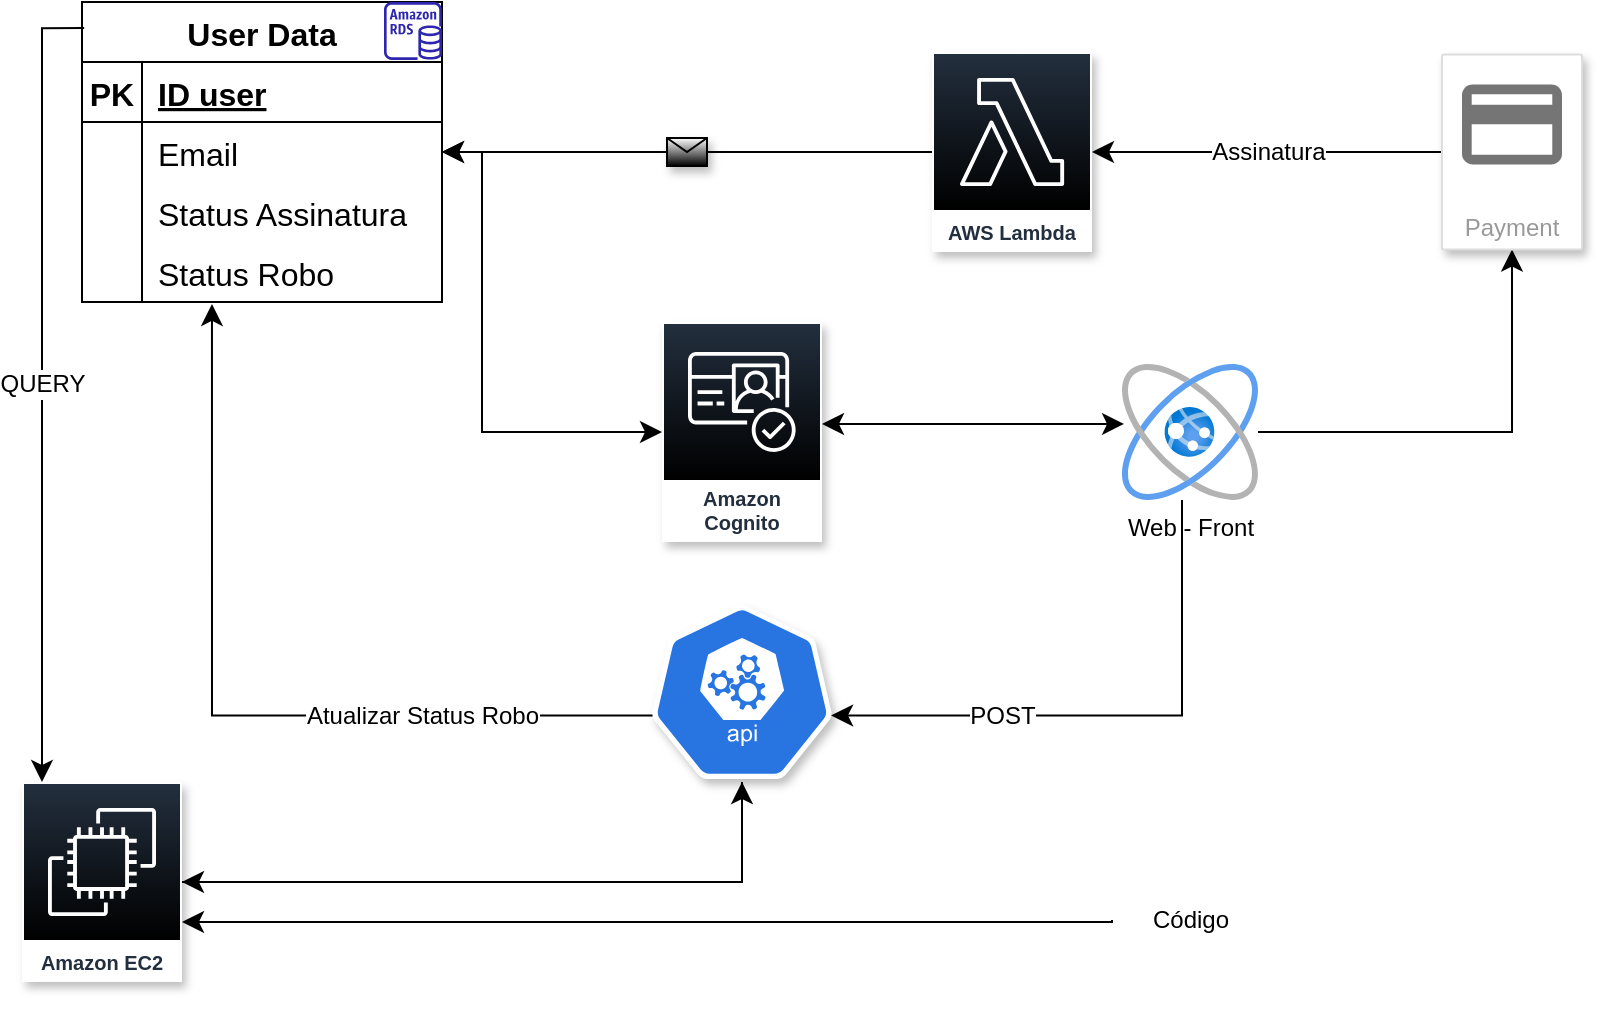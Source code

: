 <mxfile version="20.8.5" type="github">
  <diagram id="u3RrxMW4QclUXpzacZTX" name="Página-1">
    <mxGraphModel dx="1434" dy="842" grid="1" gridSize="10" guides="1" tooltips="1" connect="1" arrows="1" fold="1" page="1" pageScale="1" pageWidth="1169" pageHeight="827" background="none" math="0" shadow="0">
      <root>
        <mxCell id="0" />
        <mxCell id="1" parent="0" />
        <mxCell id="5hFtE8xTb0sGEkxBa1BT-3" value="User Data" style="shape=table;startSize=30;container=1;collapsible=1;childLayout=tableLayout;fixedRows=1;rowLines=0;fontStyle=1;align=center;resizeLast=1;labelBackgroundColor=none;fontSize=16;fontColor=default;shadow=0;" parent="1" vertex="1">
          <mxGeometry x="160" y="110" width="180" height="150" as="geometry" />
        </mxCell>
        <mxCell id="5hFtE8xTb0sGEkxBa1BT-4" value="" style="shape=tableRow;horizontal=0;startSize=0;swimlaneHead=0;swimlaneBody=0;fillColor=none;collapsible=0;dropTarget=0;points=[[0,0.5],[1,0.5]];portConstraint=eastwest;top=0;left=0;right=0;bottom=1;labelBackgroundColor=none;fontSize=16;fontColor=default;" parent="5hFtE8xTb0sGEkxBa1BT-3" vertex="1">
          <mxGeometry y="30" width="180" height="30" as="geometry" />
        </mxCell>
        <mxCell id="5hFtE8xTb0sGEkxBa1BT-5" value="PK" style="shape=partialRectangle;connectable=0;fillColor=none;top=0;left=0;bottom=0;right=0;fontStyle=1;overflow=hidden;labelBackgroundColor=none;fontSize=16;fontColor=default;" parent="5hFtE8xTb0sGEkxBa1BT-4" vertex="1">
          <mxGeometry width="30" height="30" as="geometry">
            <mxRectangle width="30" height="30" as="alternateBounds" />
          </mxGeometry>
        </mxCell>
        <mxCell id="5hFtE8xTb0sGEkxBa1BT-6" value="ID user" style="shape=partialRectangle;connectable=0;fillColor=none;top=0;left=0;bottom=0;right=0;align=left;spacingLeft=6;fontStyle=5;overflow=hidden;labelBackgroundColor=none;fontSize=16;fontColor=default;" parent="5hFtE8xTb0sGEkxBa1BT-4" vertex="1">
          <mxGeometry x="30" width="150" height="30" as="geometry">
            <mxRectangle width="150" height="30" as="alternateBounds" />
          </mxGeometry>
        </mxCell>
        <mxCell id="5hFtE8xTb0sGEkxBa1BT-7" value="" style="shape=tableRow;horizontal=0;startSize=0;swimlaneHead=0;swimlaneBody=0;fillColor=none;collapsible=0;dropTarget=0;points=[[0,0.5],[1,0.5]];portConstraint=eastwest;top=0;left=0;right=0;bottom=0;labelBackgroundColor=none;fontSize=16;fontColor=default;" parent="5hFtE8xTb0sGEkxBa1BT-3" vertex="1">
          <mxGeometry y="60" width="180" height="30" as="geometry" />
        </mxCell>
        <mxCell id="5hFtE8xTb0sGEkxBa1BT-8" value="" style="shape=partialRectangle;connectable=0;fillColor=none;top=0;left=0;bottom=0;right=0;editable=1;overflow=hidden;labelBackgroundColor=none;fontSize=16;fontColor=default;" parent="5hFtE8xTb0sGEkxBa1BT-7" vertex="1">
          <mxGeometry width="30" height="30" as="geometry">
            <mxRectangle width="30" height="30" as="alternateBounds" />
          </mxGeometry>
        </mxCell>
        <mxCell id="5hFtE8xTb0sGEkxBa1BT-9" value="Email" style="shape=partialRectangle;connectable=0;fillColor=none;top=0;left=0;bottom=0;right=0;align=left;spacingLeft=6;overflow=hidden;labelBackgroundColor=none;fontSize=16;fontColor=default;" parent="5hFtE8xTb0sGEkxBa1BT-7" vertex="1">
          <mxGeometry x="30" width="150" height="30" as="geometry">
            <mxRectangle width="150" height="30" as="alternateBounds" />
          </mxGeometry>
        </mxCell>
        <mxCell id="5hFtE8xTb0sGEkxBa1BT-10" value="" style="shape=tableRow;horizontal=0;startSize=0;swimlaneHead=0;swimlaneBody=0;fillColor=none;collapsible=0;dropTarget=0;points=[[0,0.5],[1,0.5]];portConstraint=eastwest;top=0;left=0;right=0;bottom=0;labelBackgroundColor=none;fontSize=16;fontColor=default;" parent="5hFtE8xTb0sGEkxBa1BT-3" vertex="1">
          <mxGeometry y="90" width="180" height="30" as="geometry" />
        </mxCell>
        <mxCell id="5hFtE8xTb0sGEkxBa1BT-11" value="" style="shape=partialRectangle;connectable=0;fillColor=none;top=0;left=0;bottom=0;right=0;editable=1;overflow=hidden;labelBackgroundColor=none;fontSize=16;fontColor=default;" parent="5hFtE8xTb0sGEkxBa1BT-10" vertex="1">
          <mxGeometry width="30" height="30" as="geometry">
            <mxRectangle width="30" height="30" as="alternateBounds" />
          </mxGeometry>
        </mxCell>
        <mxCell id="5hFtE8xTb0sGEkxBa1BT-12" value="Status Assinatura" style="shape=partialRectangle;connectable=0;fillColor=none;top=0;left=0;bottom=0;right=0;align=left;spacingLeft=6;overflow=hidden;labelBackgroundColor=none;fontSize=16;fontColor=default;" parent="5hFtE8xTb0sGEkxBa1BT-10" vertex="1">
          <mxGeometry x="30" width="150" height="30" as="geometry">
            <mxRectangle width="150" height="30" as="alternateBounds" />
          </mxGeometry>
        </mxCell>
        <mxCell id="5hFtE8xTb0sGEkxBa1BT-13" value="" style="shape=tableRow;horizontal=0;startSize=0;swimlaneHead=0;swimlaneBody=0;fillColor=none;collapsible=0;dropTarget=0;points=[[0,0.5],[1,0.5]];portConstraint=eastwest;top=0;left=0;right=0;bottom=0;labelBackgroundColor=none;fontSize=16;fontColor=default;" parent="5hFtE8xTb0sGEkxBa1BT-3" vertex="1">
          <mxGeometry y="120" width="180" height="30" as="geometry" />
        </mxCell>
        <mxCell id="5hFtE8xTb0sGEkxBa1BT-14" value="" style="shape=partialRectangle;connectable=0;fillColor=none;top=0;left=0;bottom=0;right=0;editable=1;overflow=hidden;labelBackgroundColor=none;fontSize=16;fontColor=default;" parent="5hFtE8xTb0sGEkxBa1BT-13" vertex="1">
          <mxGeometry width="30" height="30" as="geometry">
            <mxRectangle width="30" height="30" as="alternateBounds" />
          </mxGeometry>
        </mxCell>
        <mxCell id="5hFtE8xTb0sGEkxBa1BT-15" value="Status Robo" style="shape=partialRectangle;connectable=0;fillColor=none;top=0;left=0;bottom=0;right=0;align=left;spacingLeft=6;overflow=hidden;labelBackgroundColor=none;fontSize=16;fontColor=default;" parent="5hFtE8xTb0sGEkxBa1BT-13" vertex="1">
          <mxGeometry x="30" width="150" height="30" as="geometry">
            <mxRectangle width="150" height="30" as="alternateBounds" />
          </mxGeometry>
        </mxCell>
        <mxCell id="5hFtE8xTb0sGEkxBa1BT-2" value="" style="outlineConnect=0;fontColor=default;gradientColor=none;fillColor=#2E27AD;strokeColor=none;dashed=0;verticalLabelPosition=bottom;verticalAlign=top;align=center;html=1;fontSize=12;fontStyle=0;aspect=fixed;pointerEvents=1;shape=mxgraph.aws4.rds_instance;labelBackgroundColor=none;" parent="1" vertex="1">
          <mxGeometry x="311" y="110" width="29" height="29" as="geometry" />
        </mxCell>
        <mxCell id="f0DbtgMkr1TRmb32YF3w-3" value="Amazon Cognito" style="sketch=0;outlineConnect=0;fontColor=#232F3E;gradientColor=default;strokeColor=#ffffff;fillColor=#232F3E;dashed=0;verticalLabelPosition=middle;verticalAlign=bottom;align=center;html=1;whiteSpace=wrap;fontSize=10;fontStyle=1;spacing=3;shape=mxgraph.aws4.productIcon;prIcon=mxgraph.aws4.cognito;labelBackgroundColor=none;shadow=1;" vertex="1" parent="1">
          <mxGeometry x="450" y="270" width="80" height="110" as="geometry" />
        </mxCell>
        <mxCell id="f0DbtgMkr1TRmb32YF3w-33" value="Atualizar Status Robo" style="edgeStyle=orthogonalEdgeStyle;rounded=0;orthogonalLoop=1;jettySize=auto;html=1;exitX=0.005;exitY=0.63;exitDx=0;exitDy=0;exitPerimeter=0;entryX=0.361;entryY=1.033;entryDx=0;entryDy=0;entryPerimeter=0;fontSize=12;fontColor=default;startSize=8;endSize=8;" edge="1" parent="1" source="f0DbtgMkr1TRmb32YF3w-10" target="5hFtE8xTb0sGEkxBa1BT-13">
          <mxGeometry x="-0.458" relative="1" as="geometry">
            <mxPoint as="offset" />
          </mxGeometry>
        </mxCell>
        <mxCell id="f0DbtgMkr1TRmb32YF3w-41" style="edgeStyle=orthogonalEdgeStyle;rounded=0;orthogonalLoop=1;jettySize=auto;html=1;exitX=0.5;exitY=1;exitDx=0;exitDy=0;exitPerimeter=0;fontSize=12;fontColor=default;startSize=8;endSize=8;" edge="1" parent="1" source="f0DbtgMkr1TRmb32YF3w-10" target="f0DbtgMkr1TRmb32YF3w-34">
          <mxGeometry relative="1" as="geometry" />
        </mxCell>
        <mxCell id="f0DbtgMkr1TRmb32YF3w-10" value="" style="html=1;dashed=0;whitespace=wrap;fillColor=#2875E2;strokeColor=none;points=[[0.005,0.63,0],[0.1,0.2,0],[0.9,0.2,0],[0.5,0,0],[0.995,0.63,0],[0.72,0.99,0],[0.5,1,0],[0.28,0.99,0]];verticalLabelPosition=bottom;align=center;verticalAlign=top;shape=mxgraph.kubernetes.icon;prIcon=api;shadow=1;labelBackgroundColor=none;fontSize=16;fontColor=default;gradientColor=none;" vertex="1" parent="1">
          <mxGeometry x="445" y="410" width="90" height="90" as="geometry" />
        </mxCell>
        <mxCell id="f0DbtgMkr1TRmb32YF3w-19" value="" style="edgeStyle=orthogonalEdgeStyle;rounded=0;orthogonalLoop=1;jettySize=auto;html=1;fontSize=12;fontColor=default;startSize=8;endSize=8;" edge="1" parent="1" source="f0DbtgMkr1TRmb32YF3w-13" target="f0DbtgMkr1TRmb32YF3w-17">
          <mxGeometry relative="1" as="geometry" />
        </mxCell>
        <mxCell id="f0DbtgMkr1TRmb32YF3w-32" value="POST" style="edgeStyle=orthogonalEdgeStyle;rounded=0;orthogonalLoop=1;jettySize=auto;html=1;entryX=0.995;entryY=0.63;entryDx=0;entryDy=0;entryPerimeter=0;fontSize=12;fontColor=default;startSize=8;endSize=8;" edge="1" parent="1" source="f0DbtgMkr1TRmb32YF3w-13" target="f0DbtgMkr1TRmb32YF3w-10">
          <mxGeometry x="0.396" relative="1" as="geometry">
            <Array as="points">
              <mxPoint x="710" y="467" />
            </Array>
            <mxPoint as="offset" />
          </mxGeometry>
        </mxCell>
        <mxCell id="f0DbtgMkr1TRmb32YF3w-13" value="Web - Front" style="aspect=fixed;html=1;points=[];align=center;image;fontSize=12;image=img/lib/azure2/general/Website_Power.svg;shadow=0;labelBackgroundColor=none;fontColor=default;gradientColor=default;" vertex="1" parent="1">
          <mxGeometry x="680" y="291" width="68" height="68" as="geometry" />
        </mxCell>
        <mxCell id="f0DbtgMkr1TRmb32YF3w-21" value="Assinatura" style="edgeStyle=orthogonalEdgeStyle;rounded=0;orthogonalLoop=1;jettySize=auto;html=1;fontSize=12;fontColor=default;startSize=8;endSize=8;" edge="1" parent="1" source="f0DbtgMkr1TRmb32YF3w-17" target="f0DbtgMkr1TRmb32YF3w-20">
          <mxGeometry relative="1" as="geometry" />
        </mxCell>
        <mxCell id="f0DbtgMkr1TRmb32YF3w-17" value="Payment" style="strokeColor=#dddddd;shadow=1;strokeWidth=1;rounded=1;absoluteArcSize=1;arcSize=2;labelPosition=center;verticalLabelPosition=middle;align=center;verticalAlign=bottom;spacingLeft=0;fontColor=#999999;fontSize=12;whiteSpace=wrap;spacingBottom=2;labelBackgroundColor=none;gradientColor=none;glass=0;fillColor=default;fillStyle=auto;" vertex="1" parent="1">
          <mxGeometry x="840" y="136.25" width="70" height="97.5" as="geometry" />
        </mxCell>
        <mxCell id="f0DbtgMkr1TRmb32YF3w-18" value="" style="sketch=0;dashed=0;connectable=0;html=1;fillColor=#757575;strokeColor=none;shape=mxgraph.gcp2.payment;part=1;shadow=0;labelBackgroundColor=none;fontSize=16;fontColor=default;" vertex="1" parent="f0DbtgMkr1TRmb32YF3w-17">
          <mxGeometry x="0.5" width="50" height="40" relative="1" as="geometry">
            <mxPoint x="-25" y="15" as="offset" />
          </mxGeometry>
        </mxCell>
        <mxCell id="f0DbtgMkr1TRmb32YF3w-20" value="AWS Lambda" style="sketch=0;outlineConnect=0;fontColor=#232F3E;gradientColor=default;strokeColor=#ffffff;fillColor=#232F3E;dashed=0;verticalLabelPosition=middle;verticalAlign=bottom;align=center;html=1;whiteSpace=wrap;fontSize=10;fontStyle=1;spacing=3;shape=mxgraph.aws4.productIcon;prIcon=mxgraph.aws4.lambda;shadow=1;glass=0;labelBackgroundColor=none;fillStyle=auto;" vertex="1" parent="1">
          <mxGeometry x="585" y="135" width="80" height="100" as="geometry" />
        </mxCell>
        <mxCell id="f0DbtgMkr1TRmb32YF3w-23" value="" style="endArrow=classic;html=1;rounded=0;fontSize=12;fontColor=default;startSize=8;endSize=8;entryX=1;entryY=0.5;entryDx=0;entryDy=0;edgeStyle=orthogonalEdgeStyle;" edge="1" parent="1" source="f0DbtgMkr1TRmb32YF3w-20" target="5hFtE8xTb0sGEkxBa1BT-7">
          <mxGeometry x="0.02" y="15" relative="1" as="geometry">
            <mxPoint x="560" y="190" as="sourcePoint" />
            <mxPoint x="600" y="410" as="targetPoint" />
            <Array as="points">
              <mxPoint x="500" y="185" />
              <mxPoint x="500" y="185" />
            </Array>
            <mxPoint as="offset" />
          </mxGeometry>
        </mxCell>
        <mxCell id="f0DbtgMkr1TRmb32YF3w-24" value="" style="shape=message;html=1;outlineConnect=0;shadow=1;glass=0;labelBackgroundColor=none;sketch=0;fillStyle=auto;strokeColor=default;fontSize=16;fontColor=default;fillColor=default;gradientColor=default;" vertex="1" parent="f0DbtgMkr1TRmb32YF3w-23">
          <mxGeometry width="20" height="14" relative="1" as="geometry">
            <mxPoint x="-10" y="-7" as="offset" />
          </mxGeometry>
        </mxCell>
        <mxCell id="f0DbtgMkr1TRmb32YF3w-29" value="" style="endArrow=classic;startArrow=classic;html=1;rounded=0;fontSize=12;fontColor=default;startSize=8;endSize=8;edgeStyle=orthogonalEdgeStyle;exitX=1;exitY=0.5;exitDx=0;exitDy=0;" edge="1" parent="1" source="5hFtE8xTb0sGEkxBa1BT-7" target="f0DbtgMkr1TRmb32YF3w-3">
          <mxGeometry width="50" height="50" relative="1" as="geometry">
            <mxPoint x="160" y="409" as="sourcePoint" />
            <mxPoint x="210" y="359" as="targetPoint" />
            <Array as="points">
              <mxPoint x="360" y="185" />
              <mxPoint x="360" y="325" />
            </Array>
          </mxGeometry>
        </mxCell>
        <mxCell id="f0DbtgMkr1TRmb32YF3w-30" value="" style="endArrow=classic;startArrow=classic;html=1;rounded=0;fontSize=12;fontColor=default;startSize=8;endSize=8;entryX=0.015;entryY=0.441;entryDx=0;entryDy=0;entryPerimeter=0;edgeStyle=orthogonalEdgeStyle;" edge="1" parent="1" source="f0DbtgMkr1TRmb32YF3w-3" target="f0DbtgMkr1TRmb32YF3w-13">
          <mxGeometry width="50" height="50" relative="1" as="geometry">
            <mxPoint x="530" y="430" as="sourcePoint" />
            <mxPoint x="580" y="380" as="targetPoint" />
            <Array as="points">
              <mxPoint x="600" y="321" />
              <mxPoint x="600" y="321" />
            </Array>
          </mxGeometry>
        </mxCell>
        <mxCell id="f0DbtgMkr1TRmb32YF3w-42" style="edgeStyle=orthogonalEdgeStyle;rounded=0;orthogonalLoop=1;jettySize=auto;html=1;entryX=0.5;entryY=1;entryDx=0;entryDy=0;entryPerimeter=0;fontSize=12;fontColor=default;startSize=8;endSize=8;" edge="1" parent="1" source="f0DbtgMkr1TRmb32YF3w-34" target="f0DbtgMkr1TRmb32YF3w-10">
          <mxGeometry relative="1" as="geometry" />
        </mxCell>
        <mxCell id="f0DbtgMkr1TRmb32YF3w-34" value="Amazon EC2" style="sketch=0;outlineConnect=0;fontColor=#232F3E;gradientColor=default;strokeColor=#ffffff;fillColor=#232F3E;dashed=0;verticalLabelPosition=middle;verticalAlign=bottom;align=center;html=1;whiteSpace=wrap;fontSize=10;fontStyle=1;spacing=3;shape=mxgraph.aws4.productIcon;prIcon=mxgraph.aws4.ec2;shadow=1;glass=0;labelBackgroundColor=none;fillStyle=auto;" vertex="1" parent="1">
          <mxGeometry x="130" y="500" width="80" height="100" as="geometry" />
        </mxCell>
        <mxCell id="f0DbtgMkr1TRmb32YF3w-37" value="QUERY" style="endArrow=classic;html=1;rounded=0;fontSize=12;fontColor=default;startSize=8;endSize=8;edgeStyle=orthogonalEdgeStyle;exitX=0.006;exitY=0.087;exitDx=0;exitDy=0;exitPerimeter=0;" edge="1" parent="1" source="5hFtE8xTb0sGEkxBa1BT-3" target="f0DbtgMkr1TRmb32YF3w-34">
          <mxGeometry width="50" height="50" relative="1" as="geometry">
            <mxPoint x="170" y="260" as="sourcePoint" />
            <mxPoint x="580" y="380" as="targetPoint" />
            <Array as="points">
              <mxPoint x="140" y="123" />
            </Array>
          </mxGeometry>
        </mxCell>
        <mxCell id="f0DbtgMkr1TRmb32YF3w-40" style="edgeStyle=orthogonalEdgeStyle;rounded=0;orthogonalLoop=1;jettySize=auto;html=1;exitX=0;exitY=0.5;exitDx=0;exitDy=0;fontSize=12;fontColor=default;startSize=8;endSize=8;" edge="1" parent="1" source="f0DbtgMkr1TRmb32YF3w-39" target="f0DbtgMkr1TRmb32YF3w-34">
          <mxGeometry relative="1" as="geometry">
            <Array as="points">
              <mxPoint x="675" y="570" />
            </Array>
          </mxGeometry>
        </mxCell>
        <mxCell id="f0DbtgMkr1TRmb32YF3w-39" value="Código" style="shape=image;html=1;verticalAlign=middle;verticalLabelPosition=middle;labelBackgroundColor=#ffffff;imageAspect=0;aspect=fixed;image=https://cdn1.iconfinder.com/data/icons/bootstrap-vol-3/16/filetype-py-128.png;shadow=1;glass=0;sketch=0;fillStyle=auto;strokeColor=default;fontSize=12;fontColor=default;fillColor=default;gradientColor=default;labelPosition=center;align=center;" vertex="1" parent="1">
          <mxGeometry x="675" y="530" width="78" height="78" as="geometry" />
        </mxCell>
      </root>
    </mxGraphModel>
  </diagram>
</mxfile>
